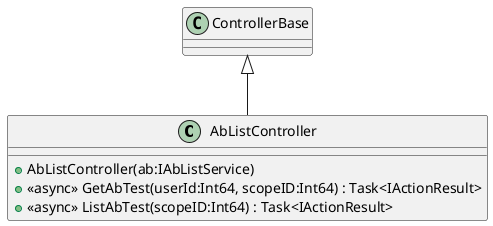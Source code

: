 @startuml
class AbListController {
    + AbListController(ab:IAbListService)
    + <<async>> GetAbTest(userId:Int64, scopeID:Int64) : Task<IActionResult>
    + <<async>> ListAbTest(scopeID:Int64) : Task<IActionResult>
}
ControllerBase <|-- AbListController
@enduml

